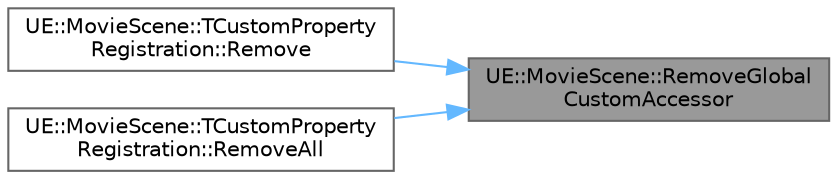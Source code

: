 digraph "UE::MovieScene::RemoveGlobalCustomAccessor"
{
 // INTERACTIVE_SVG=YES
 // LATEX_PDF_SIZE
  bgcolor="transparent";
  edge [fontname=Helvetica,fontsize=10,labelfontname=Helvetica,labelfontsize=10];
  node [fontname=Helvetica,fontsize=10,shape=box,height=0.2,width=0.4];
  rankdir="RL";
  Node1 [id="Node000001",label="UE::MovieScene::RemoveGlobal\lCustomAccessor",height=0.2,width=0.4,color="gray40", fillcolor="grey60", style="filled", fontcolor="black",tooltip=" "];
  Node1 -> Node2 [id="edge1_Node000001_Node000002",dir="back",color="steelblue1",style="solid",tooltip=" "];
  Node2 [id="Node000002",label="UE::MovieScene::TCustomProperty\lRegistration::Remove",height=0.2,width=0.4,color="grey40", fillcolor="white", style="filled",URL="$d3/d0d/structUE_1_1MovieScene_1_1TCustomPropertyRegistration.html#a4f4cd900764730a52ab542eee923a226",tooltip=" "];
  Node1 -> Node3 [id="edge2_Node000001_Node000003",dir="back",color="steelblue1",style="solid",tooltip=" "];
  Node3 [id="Node000003",label="UE::MovieScene::TCustomProperty\lRegistration::RemoveAll",height=0.2,width=0.4,color="grey40", fillcolor="white", style="filled",URL="$d3/d0d/structUE_1_1MovieScene_1_1TCustomPropertyRegistration.html#a9e1b9dad7ccd24d967d70c3b89f1ad33",tooltip=" "];
}

